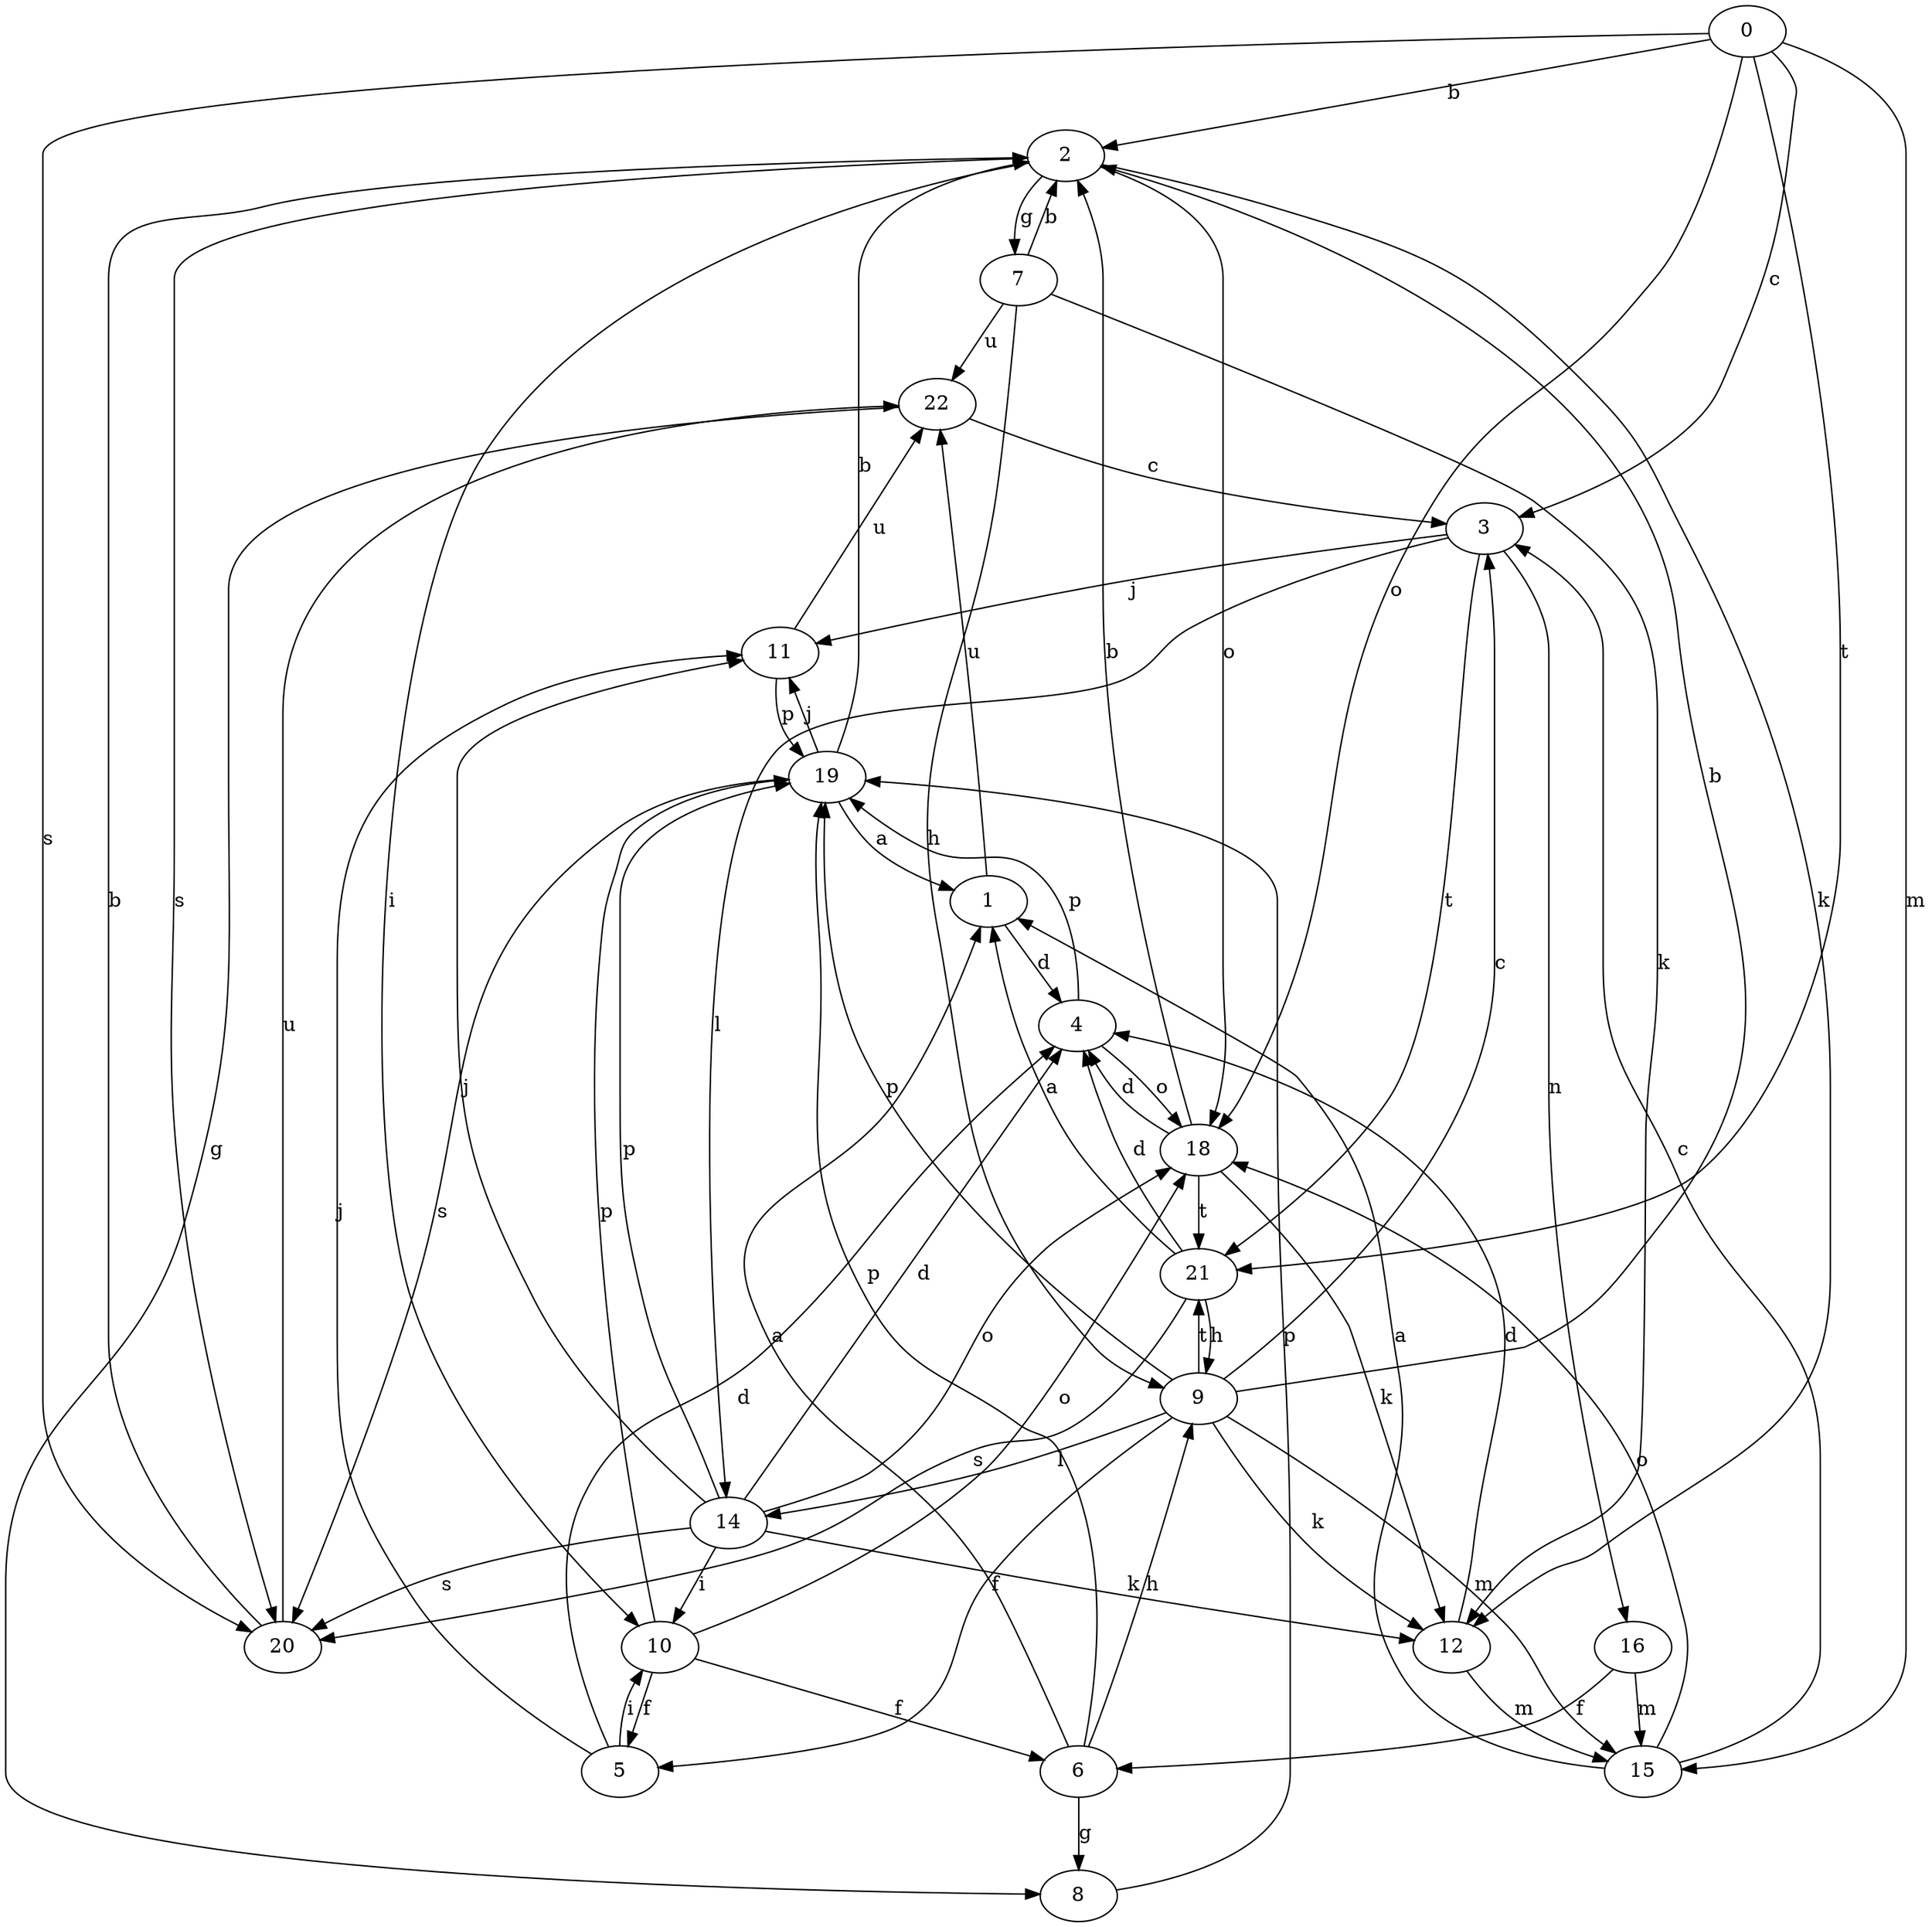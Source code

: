 strict digraph  {
0;
1;
2;
3;
4;
5;
6;
7;
8;
9;
10;
11;
12;
14;
15;
16;
18;
19;
20;
21;
22;
0 -> 2  [label=b];
0 -> 3  [label=c];
0 -> 15  [label=m];
0 -> 18  [label=o];
0 -> 20  [label=s];
0 -> 21  [label=t];
1 -> 4  [label=d];
1 -> 22  [label=u];
2 -> 7  [label=g];
2 -> 10  [label=i];
2 -> 12  [label=k];
2 -> 18  [label=o];
2 -> 20  [label=s];
3 -> 11  [label=j];
3 -> 14  [label=l];
3 -> 16  [label=n];
3 -> 21  [label=t];
4 -> 18  [label=o];
4 -> 19  [label=p];
5 -> 4  [label=d];
5 -> 10  [label=i];
5 -> 11  [label=j];
6 -> 1  [label=a];
6 -> 8  [label=g];
6 -> 9  [label=h];
6 -> 19  [label=p];
7 -> 2  [label=b];
7 -> 9  [label=h];
7 -> 12  [label=k];
7 -> 22  [label=u];
8 -> 19  [label=p];
9 -> 2  [label=b];
9 -> 3  [label=c];
9 -> 5  [label=f];
9 -> 12  [label=k];
9 -> 14  [label=l];
9 -> 15  [label=m];
9 -> 19  [label=p];
9 -> 21  [label=t];
10 -> 5  [label=f];
10 -> 6  [label=f];
10 -> 18  [label=o];
10 -> 19  [label=p];
11 -> 19  [label=p];
11 -> 22  [label=u];
12 -> 4  [label=d];
12 -> 15  [label=m];
14 -> 4  [label=d];
14 -> 10  [label=i];
14 -> 11  [label=j];
14 -> 12  [label=k];
14 -> 18  [label=o];
14 -> 19  [label=p];
14 -> 20  [label=s];
15 -> 1  [label=a];
15 -> 3  [label=c];
15 -> 18  [label=o];
16 -> 6  [label=f];
16 -> 15  [label=m];
18 -> 2  [label=b];
18 -> 4  [label=d];
18 -> 12  [label=k];
18 -> 21  [label=t];
19 -> 1  [label=a];
19 -> 2  [label=b];
19 -> 11  [label=j];
19 -> 20  [label=s];
20 -> 2  [label=b];
20 -> 22  [label=u];
21 -> 1  [label=a];
21 -> 4  [label=d];
21 -> 9  [label=h];
21 -> 20  [label=s];
22 -> 3  [label=c];
22 -> 8  [label=g];
}

